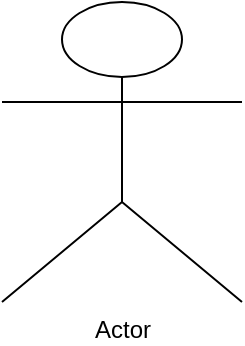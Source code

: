 <mxfile version="20.7.4" type="github">
  <diagram id="mt03Di0zvmVKPtWWQJcN" name="Page-1">
    <mxGraphModel dx="1434" dy="754" grid="1" gridSize="10" guides="1" tooltips="1" connect="1" arrows="1" fold="1" page="1" pageScale="1" pageWidth="850" pageHeight="1100" math="0" shadow="0">
      <root>
        <mxCell id="0" />
        <mxCell id="1" parent="0" />
        <mxCell id="1vS02GqaQMTFARj9qhRf-1" value="Actor" style="shape=umlActor;verticalLabelPosition=bottom;verticalAlign=top;html=1;outlineConnect=0;" vertex="1" parent="1">
          <mxGeometry x="120" y="140" width="120" height="150" as="geometry" />
        </mxCell>
      </root>
    </mxGraphModel>
  </diagram>
</mxfile>
